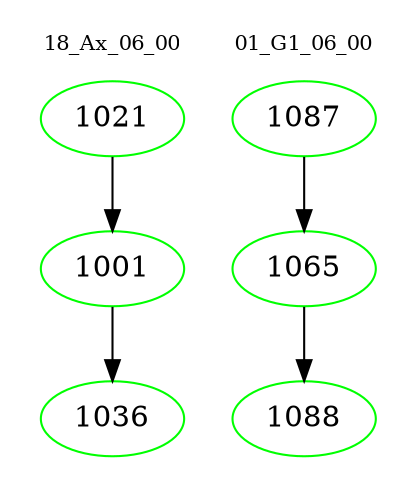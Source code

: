 digraph{
subgraph cluster_0 {
color = white
label = "18_Ax_06_00";
fontsize=10;
T0_1021 [label="1021", color="green"]
T0_1021 -> T0_1001 [color="black"]
T0_1001 [label="1001", color="green"]
T0_1001 -> T0_1036 [color="black"]
T0_1036 [label="1036", color="green"]
}
subgraph cluster_1 {
color = white
label = "01_G1_06_00";
fontsize=10;
T1_1087 [label="1087", color="green"]
T1_1087 -> T1_1065 [color="black"]
T1_1065 [label="1065", color="green"]
T1_1065 -> T1_1088 [color="black"]
T1_1088 [label="1088", color="green"]
}
}
